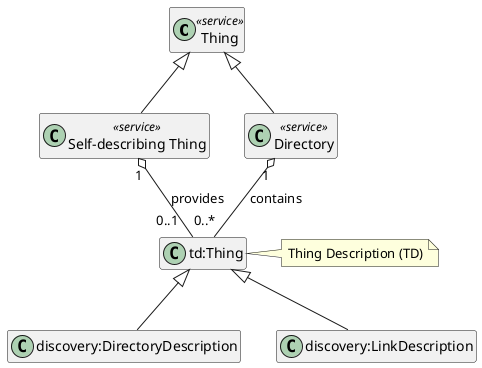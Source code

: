 @startuml exploration-class-diagram
/' global configurations '/
hide methods
hide members

class Thing <<service>>
together {
    class SelfDesc as "Self-describing Thing" <<service>>
    class Directory <<service>>
}

class TD as "td:Thing"
note right: Thing Description (TD)
together {
    class DD as "discovery:DirectoryDescription"
    ' note bottom: TD that describes\na Directory

    class LD as "discovery:LinkDescription"
    ' note bottom: TD that describes\na reference to another TD
}

/' relations '/
Thing <|-- SelfDesc
Thing <|-- Directory
SelfDesc "1" o-- "0..1  " TD: provides
TD <|-- DD
TD <|-- LD
Directory "1" o-- "0..*" TD: contains


@enduml